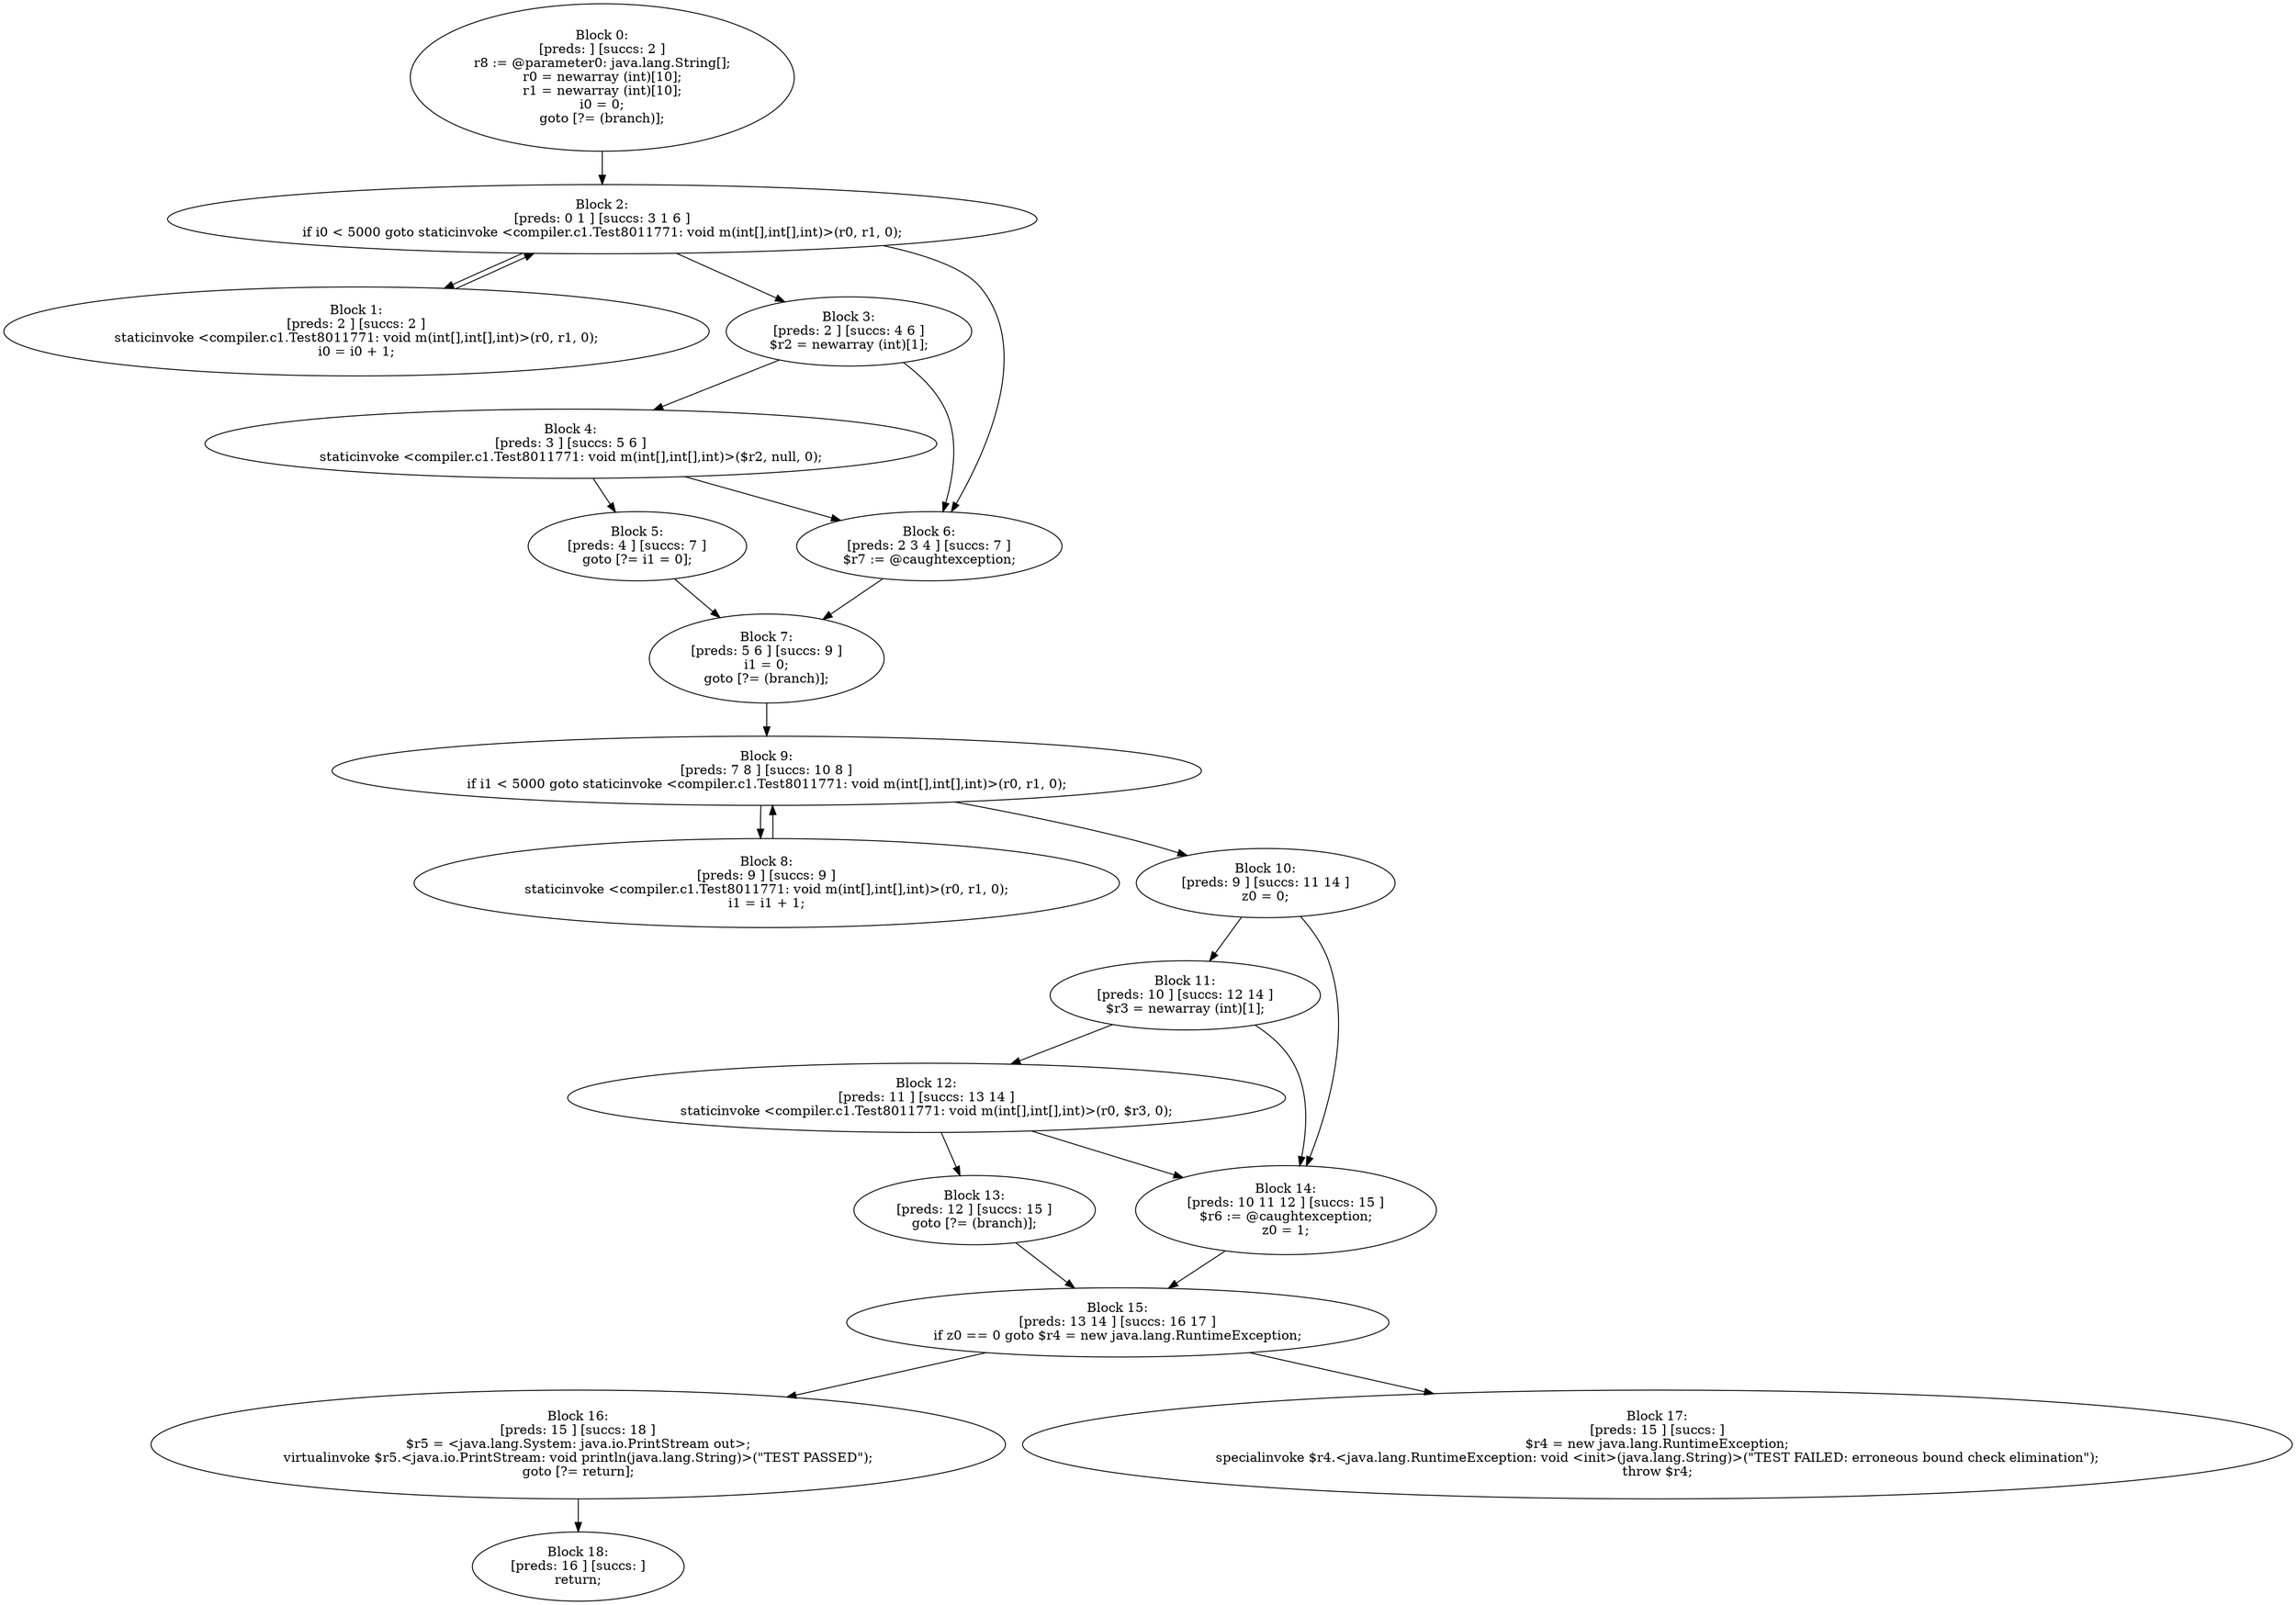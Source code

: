 digraph "unitGraph" {
    "Block 0:
[preds: ] [succs: 2 ]
r8 := @parameter0: java.lang.String[];
r0 = newarray (int)[10];
r1 = newarray (int)[10];
i0 = 0;
goto [?= (branch)];
"
    "Block 1:
[preds: 2 ] [succs: 2 ]
staticinvoke <compiler.c1.Test8011771: void m(int[],int[],int)>(r0, r1, 0);
i0 = i0 + 1;
"
    "Block 2:
[preds: 0 1 ] [succs: 3 1 6 ]
if i0 < 5000 goto staticinvoke <compiler.c1.Test8011771: void m(int[],int[],int)>(r0, r1, 0);
"
    "Block 3:
[preds: 2 ] [succs: 4 6 ]
$r2 = newarray (int)[1];
"
    "Block 4:
[preds: 3 ] [succs: 5 6 ]
staticinvoke <compiler.c1.Test8011771: void m(int[],int[],int)>($r2, null, 0);
"
    "Block 5:
[preds: 4 ] [succs: 7 ]
goto [?= i1 = 0];
"
    "Block 6:
[preds: 2 3 4 ] [succs: 7 ]
$r7 := @caughtexception;
"
    "Block 7:
[preds: 5 6 ] [succs: 9 ]
i1 = 0;
goto [?= (branch)];
"
    "Block 8:
[preds: 9 ] [succs: 9 ]
staticinvoke <compiler.c1.Test8011771: void m(int[],int[],int)>(r0, r1, 0);
i1 = i1 + 1;
"
    "Block 9:
[preds: 7 8 ] [succs: 10 8 ]
if i1 < 5000 goto staticinvoke <compiler.c1.Test8011771: void m(int[],int[],int)>(r0, r1, 0);
"
    "Block 10:
[preds: 9 ] [succs: 11 14 ]
z0 = 0;
"
    "Block 11:
[preds: 10 ] [succs: 12 14 ]
$r3 = newarray (int)[1];
"
    "Block 12:
[preds: 11 ] [succs: 13 14 ]
staticinvoke <compiler.c1.Test8011771: void m(int[],int[],int)>(r0, $r3, 0);
"
    "Block 13:
[preds: 12 ] [succs: 15 ]
goto [?= (branch)];
"
    "Block 14:
[preds: 10 11 12 ] [succs: 15 ]
$r6 := @caughtexception;
z0 = 1;
"
    "Block 15:
[preds: 13 14 ] [succs: 16 17 ]
if z0 == 0 goto $r4 = new java.lang.RuntimeException;
"
    "Block 16:
[preds: 15 ] [succs: 18 ]
$r5 = <java.lang.System: java.io.PrintStream out>;
virtualinvoke $r5.<java.io.PrintStream: void println(java.lang.String)>(\"TEST PASSED\");
goto [?= return];
"
    "Block 17:
[preds: 15 ] [succs: ]
$r4 = new java.lang.RuntimeException;
specialinvoke $r4.<java.lang.RuntimeException: void <init>(java.lang.String)>(\"TEST FAILED: erroneous bound check elimination\");
throw $r4;
"
    "Block 18:
[preds: 16 ] [succs: ]
return;
"
    "Block 0:
[preds: ] [succs: 2 ]
r8 := @parameter0: java.lang.String[];
r0 = newarray (int)[10];
r1 = newarray (int)[10];
i0 = 0;
goto [?= (branch)];
"->"Block 2:
[preds: 0 1 ] [succs: 3 1 6 ]
if i0 < 5000 goto staticinvoke <compiler.c1.Test8011771: void m(int[],int[],int)>(r0, r1, 0);
";
    "Block 1:
[preds: 2 ] [succs: 2 ]
staticinvoke <compiler.c1.Test8011771: void m(int[],int[],int)>(r0, r1, 0);
i0 = i0 + 1;
"->"Block 2:
[preds: 0 1 ] [succs: 3 1 6 ]
if i0 < 5000 goto staticinvoke <compiler.c1.Test8011771: void m(int[],int[],int)>(r0, r1, 0);
";
    "Block 2:
[preds: 0 1 ] [succs: 3 1 6 ]
if i0 < 5000 goto staticinvoke <compiler.c1.Test8011771: void m(int[],int[],int)>(r0, r1, 0);
"->"Block 3:
[preds: 2 ] [succs: 4 6 ]
$r2 = newarray (int)[1];
";
    "Block 2:
[preds: 0 1 ] [succs: 3 1 6 ]
if i0 < 5000 goto staticinvoke <compiler.c1.Test8011771: void m(int[],int[],int)>(r0, r1, 0);
"->"Block 1:
[preds: 2 ] [succs: 2 ]
staticinvoke <compiler.c1.Test8011771: void m(int[],int[],int)>(r0, r1, 0);
i0 = i0 + 1;
";
    "Block 2:
[preds: 0 1 ] [succs: 3 1 6 ]
if i0 < 5000 goto staticinvoke <compiler.c1.Test8011771: void m(int[],int[],int)>(r0, r1, 0);
"->"Block 6:
[preds: 2 3 4 ] [succs: 7 ]
$r7 := @caughtexception;
";
    "Block 3:
[preds: 2 ] [succs: 4 6 ]
$r2 = newarray (int)[1];
"->"Block 4:
[preds: 3 ] [succs: 5 6 ]
staticinvoke <compiler.c1.Test8011771: void m(int[],int[],int)>($r2, null, 0);
";
    "Block 3:
[preds: 2 ] [succs: 4 6 ]
$r2 = newarray (int)[1];
"->"Block 6:
[preds: 2 3 4 ] [succs: 7 ]
$r7 := @caughtexception;
";
    "Block 4:
[preds: 3 ] [succs: 5 6 ]
staticinvoke <compiler.c1.Test8011771: void m(int[],int[],int)>($r2, null, 0);
"->"Block 5:
[preds: 4 ] [succs: 7 ]
goto [?= i1 = 0];
";
    "Block 4:
[preds: 3 ] [succs: 5 6 ]
staticinvoke <compiler.c1.Test8011771: void m(int[],int[],int)>($r2, null, 0);
"->"Block 6:
[preds: 2 3 4 ] [succs: 7 ]
$r7 := @caughtexception;
";
    "Block 5:
[preds: 4 ] [succs: 7 ]
goto [?= i1 = 0];
"->"Block 7:
[preds: 5 6 ] [succs: 9 ]
i1 = 0;
goto [?= (branch)];
";
    "Block 6:
[preds: 2 3 4 ] [succs: 7 ]
$r7 := @caughtexception;
"->"Block 7:
[preds: 5 6 ] [succs: 9 ]
i1 = 0;
goto [?= (branch)];
";
    "Block 7:
[preds: 5 6 ] [succs: 9 ]
i1 = 0;
goto [?= (branch)];
"->"Block 9:
[preds: 7 8 ] [succs: 10 8 ]
if i1 < 5000 goto staticinvoke <compiler.c1.Test8011771: void m(int[],int[],int)>(r0, r1, 0);
";
    "Block 8:
[preds: 9 ] [succs: 9 ]
staticinvoke <compiler.c1.Test8011771: void m(int[],int[],int)>(r0, r1, 0);
i1 = i1 + 1;
"->"Block 9:
[preds: 7 8 ] [succs: 10 8 ]
if i1 < 5000 goto staticinvoke <compiler.c1.Test8011771: void m(int[],int[],int)>(r0, r1, 0);
";
    "Block 9:
[preds: 7 8 ] [succs: 10 8 ]
if i1 < 5000 goto staticinvoke <compiler.c1.Test8011771: void m(int[],int[],int)>(r0, r1, 0);
"->"Block 10:
[preds: 9 ] [succs: 11 14 ]
z0 = 0;
";
    "Block 9:
[preds: 7 8 ] [succs: 10 8 ]
if i1 < 5000 goto staticinvoke <compiler.c1.Test8011771: void m(int[],int[],int)>(r0, r1, 0);
"->"Block 8:
[preds: 9 ] [succs: 9 ]
staticinvoke <compiler.c1.Test8011771: void m(int[],int[],int)>(r0, r1, 0);
i1 = i1 + 1;
";
    "Block 10:
[preds: 9 ] [succs: 11 14 ]
z0 = 0;
"->"Block 11:
[preds: 10 ] [succs: 12 14 ]
$r3 = newarray (int)[1];
";
    "Block 10:
[preds: 9 ] [succs: 11 14 ]
z0 = 0;
"->"Block 14:
[preds: 10 11 12 ] [succs: 15 ]
$r6 := @caughtexception;
z0 = 1;
";
    "Block 11:
[preds: 10 ] [succs: 12 14 ]
$r3 = newarray (int)[1];
"->"Block 12:
[preds: 11 ] [succs: 13 14 ]
staticinvoke <compiler.c1.Test8011771: void m(int[],int[],int)>(r0, $r3, 0);
";
    "Block 11:
[preds: 10 ] [succs: 12 14 ]
$r3 = newarray (int)[1];
"->"Block 14:
[preds: 10 11 12 ] [succs: 15 ]
$r6 := @caughtexception;
z0 = 1;
";
    "Block 12:
[preds: 11 ] [succs: 13 14 ]
staticinvoke <compiler.c1.Test8011771: void m(int[],int[],int)>(r0, $r3, 0);
"->"Block 13:
[preds: 12 ] [succs: 15 ]
goto [?= (branch)];
";
    "Block 12:
[preds: 11 ] [succs: 13 14 ]
staticinvoke <compiler.c1.Test8011771: void m(int[],int[],int)>(r0, $r3, 0);
"->"Block 14:
[preds: 10 11 12 ] [succs: 15 ]
$r6 := @caughtexception;
z0 = 1;
";
    "Block 13:
[preds: 12 ] [succs: 15 ]
goto [?= (branch)];
"->"Block 15:
[preds: 13 14 ] [succs: 16 17 ]
if z0 == 0 goto $r4 = new java.lang.RuntimeException;
";
    "Block 14:
[preds: 10 11 12 ] [succs: 15 ]
$r6 := @caughtexception;
z0 = 1;
"->"Block 15:
[preds: 13 14 ] [succs: 16 17 ]
if z0 == 0 goto $r4 = new java.lang.RuntimeException;
";
    "Block 15:
[preds: 13 14 ] [succs: 16 17 ]
if z0 == 0 goto $r4 = new java.lang.RuntimeException;
"->"Block 16:
[preds: 15 ] [succs: 18 ]
$r5 = <java.lang.System: java.io.PrintStream out>;
virtualinvoke $r5.<java.io.PrintStream: void println(java.lang.String)>(\"TEST PASSED\");
goto [?= return];
";
    "Block 15:
[preds: 13 14 ] [succs: 16 17 ]
if z0 == 0 goto $r4 = new java.lang.RuntimeException;
"->"Block 17:
[preds: 15 ] [succs: ]
$r4 = new java.lang.RuntimeException;
specialinvoke $r4.<java.lang.RuntimeException: void <init>(java.lang.String)>(\"TEST FAILED: erroneous bound check elimination\");
throw $r4;
";
    "Block 16:
[preds: 15 ] [succs: 18 ]
$r5 = <java.lang.System: java.io.PrintStream out>;
virtualinvoke $r5.<java.io.PrintStream: void println(java.lang.String)>(\"TEST PASSED\");
goto [?= return];
"->"Block 18:
[preds: 16 ] [succs: ]
return;
";
}
